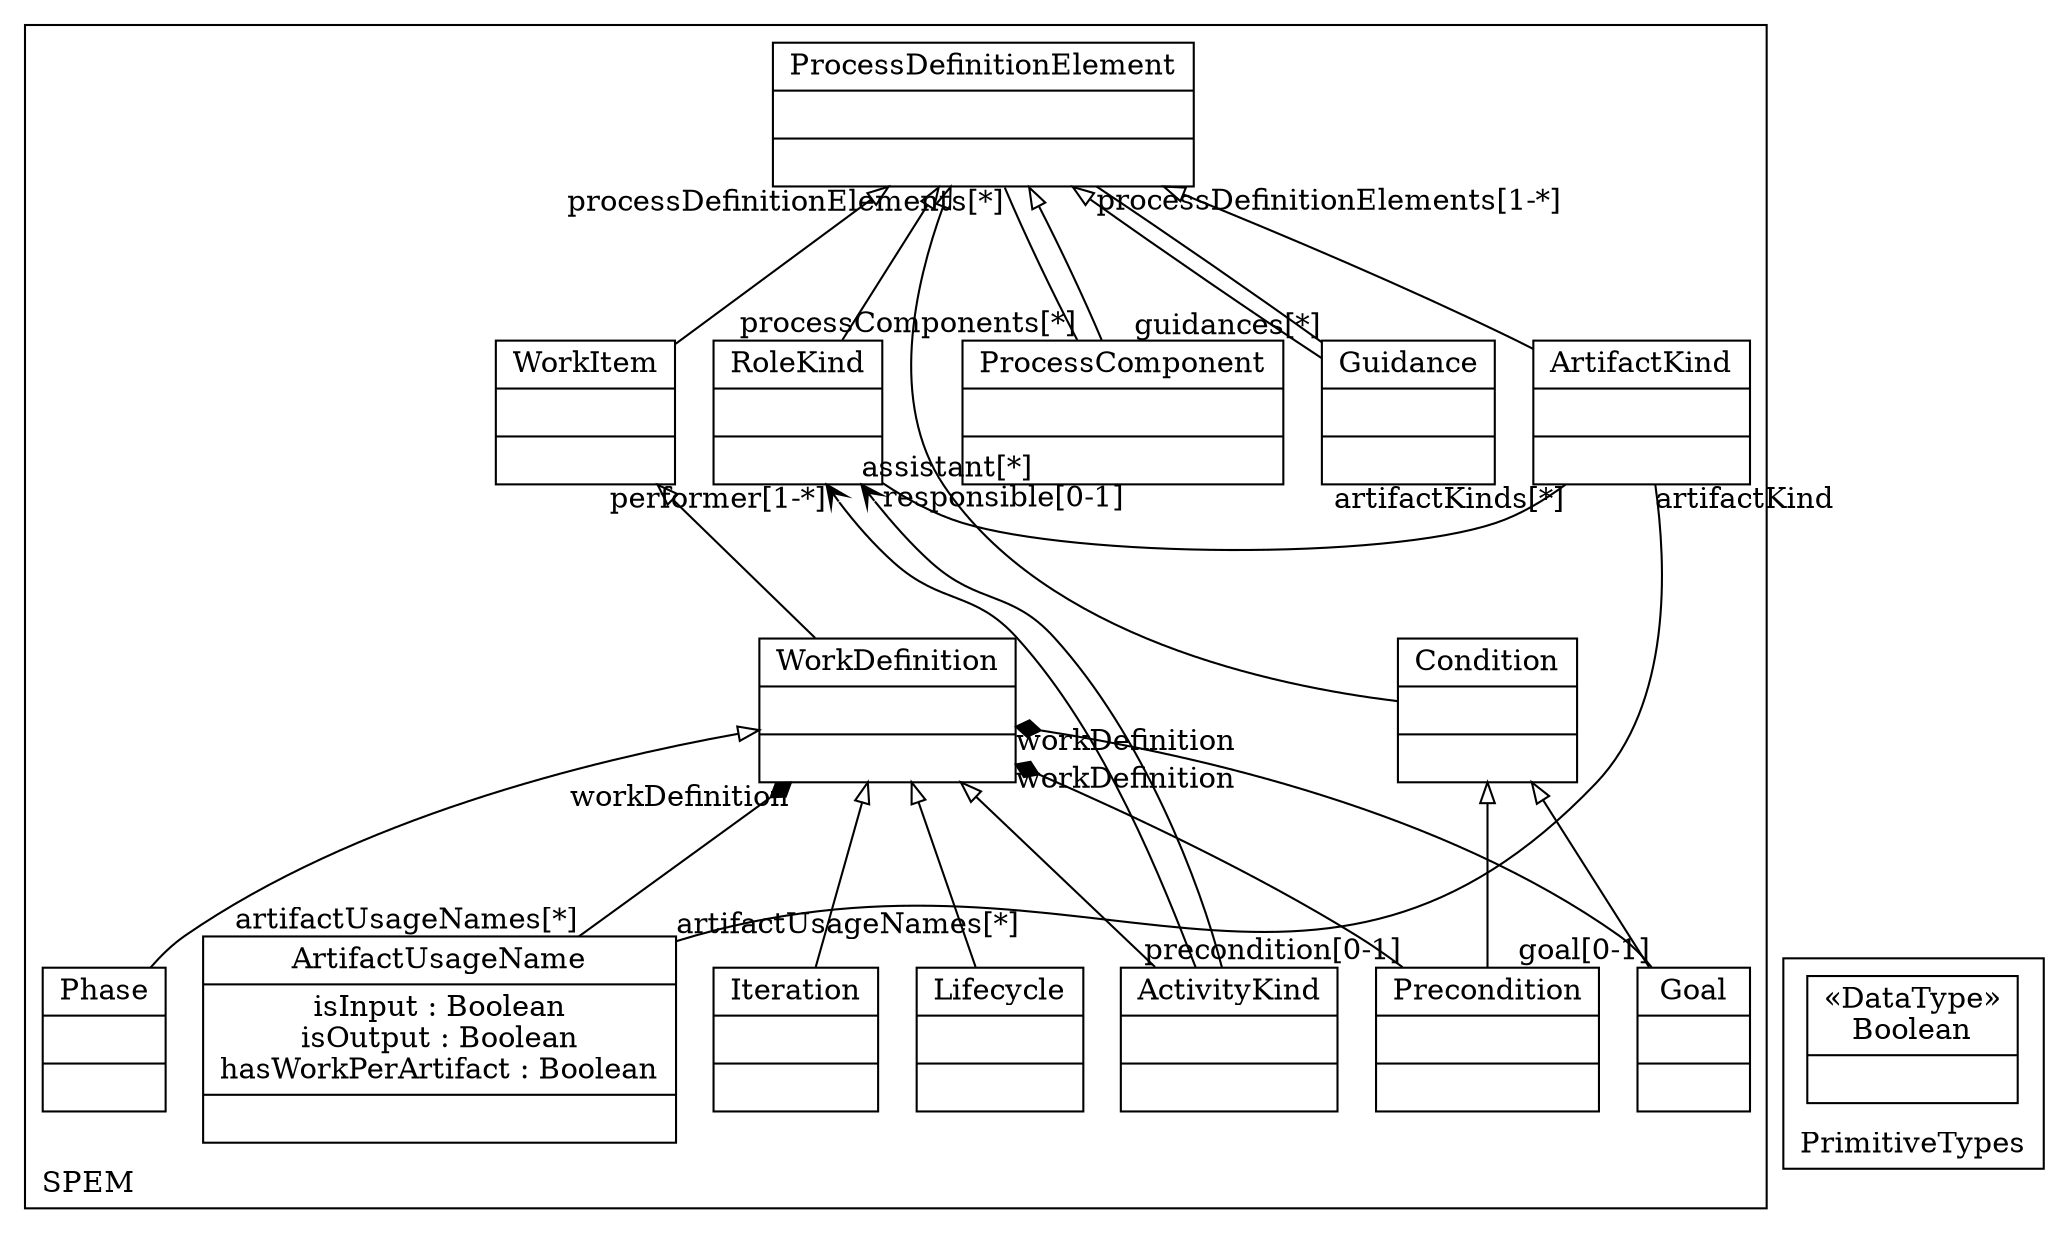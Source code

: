 digraph "KM3 Model in DOT" {
graph[rankdir=BT,labeljust=l,labelloc=t,nodeSep=0.75,compound=true];
 subgraph "cluster_SPEM"{
labelloc=t
color=black
label=SPEM
 node[shape=record];
ArtifactUsageName[label="{ArtifactUsageName|isInput : Boolean\nisOutput : Boolean\nhasWorkPerArtifact : Boolean| }"]
 ArtifactUsageName->ArtifactKind[arrowhead=none,arrowtail=none,headlabel="artifactKind",taillabel="artifactUsageNames[*]",group=ArtifactKind,minlen=2,constraint=false,]
 ArtifactUsageName->WorkDefinition[arrowhead=diamond,arrowtail=none,headlabel="workDefinition",taillabel="artifactUsageNames[*]",group=WorkDefinition,minlen=2,constraint=true,]
;
 node[shape=record];
ProcessDefinitionElement[label="{ProcessDefinitionElement| | }"]
 ProcessDefinitionElement->Guidance[arrowhead=none,arrowtail=none,headlabel="guidances[*]",taillabel="processDefinitionElements[1-*]",group=Guidance,minlen=2,constraint=false,]
;
 node[shape=record];
Guidance[label="{Guidance| | }"]
 Guidance->ProcessDefinitionElement[arrowhead=onormal,group=ProcessDefinitionElement,minlen=2,constraint=true,]
;
 node[shape=record];
ArtifactKind[label="{ArtifactKind| | }"]
 ArtifactKind->RoleKind[arrowhead=none,arrowtail=none,headlabel="responsible[0-1]",taillabel="artifactKinds[*]",group=RoleKind,minlen=2,constraint=false,]
 ArtifactKind->ProcessDefinitionElement[arrowhead=onormal,group=ProcessDefinitionElement,minlen=2,constraint=true,]
;
 node[shape=record];
WorkItem[label="{WorkItem| | }"]
 WorkItem->ProcessDefinitionElement[arrowhead=onormal,group=ProcessDefinitionElement,minlen=2,constraint=true,]
;
 node[shape=record];
RoleKind[label="{RoleKind| | }"]
 RoleKind->ProcessDefinitionElement[arrowhead=onormal,group=ProcessDefinitionElement,minlen=2,constraint=true,]
;
 node[shape=record];
Condition[label="{Condition| | }"]
 Condition->ProcessDefinitionElement[arrowhead=onormal,group=ProcessDefinitionElement,minlen=2,constraint=true,]
;
 node[shape=record];
ProcessComponent[label="{ProcessComponent| | }"]
 ProcessComponent->ProcessDefinitionElement[arrowhead=none,arrowtail=none,headlabel="processDefinitionElements[*]",taillabel="processComponents[*]",group=ProcessDefinitionElement,minlen=2,constraint=false,]
 ProcessComponent->ProcessDefinitionElement[arrowhead=onormal,group=ProcessDefinitionElement,minlen=2,constraint=true,]
;
 node[shape=record];
Goal[label="{Goal| | }"]
 Goal->WorkDefinition[arrowhead=diamond,arrowtail=none,headlabel="workDefinition",taillabel="goal[0-1]",group=WorkDefinition,minlen=2,constraint=true,]
 Goal->Condition[arrowhead=onormal,group=Condition,minlen=2,constraint=true,]
;
 node[shape=record];
Precondition[label="{Precondition| | }"]
 Precondition->WorkDefinition[arrowhead=diamond,arrowtail=none,headlabel="workDefinition",taillabel="precondition[0-1]",group=WorkDefinition,minlen=2,constraint=true,]
 Precondition->Condition[arrowhead=onormal,group=Condition,minlen=2,constraint=true,]
;
 node[shape=record];
WorkDefinition[label="{WorkDefinition| | }"]
 WorkDefinition->WorkItem[arrowhead=onormal,group=WorkItem,minlen=2,constraint=true,]
;
 node[shape=record];
ActivityKind[label="{ActivityKind| | }"]
 ActivityKind->RoleKind[arrowhead=vee,arrowtail=none,headlabel="performer[1-*]",group=RoleKind,minlen=2,constraint=false,]
 ActivityKind->RoleKind[arrowhead=vee,arrowtail=none,headlabel="assistant[*]",group=RoleKind,minlen=2,constraint=false,]
 ActivityKind->WorkDefinition[arrowhead=onormal,group=WorkDefinition,minlen=2,constraint=true,]
;
 node[shape=record];
Iteration[label="{Iteration| | }"]
 Iteration->WorkDefinition[arrowhead=onormal,group=WorkDefinition,minlen=2,constraint=true,]
;
 node[shape=record];
Phase[label="{Phase| | }"]
 Phase->WorkDefinition[arrowhead=onormal,group=WorkDefinition,minlen=2,constraint=true,]
;
 node[shape=record];
Lifecycle[label="{Lifecycle| | }"]
 Lifecycle->WorkDefinition[arrowhead=onormal,group=WorkDefinition,minlen=2,constraint=true,]
;

} subgraph "cluster_PrimitiveTypes"{
labelloc=t
color=black
label=PrimitiveTypes
 node[shape=record];
Boolean[label="{&#171;DataType&#187;\nBoolean|}"]
;

}
}